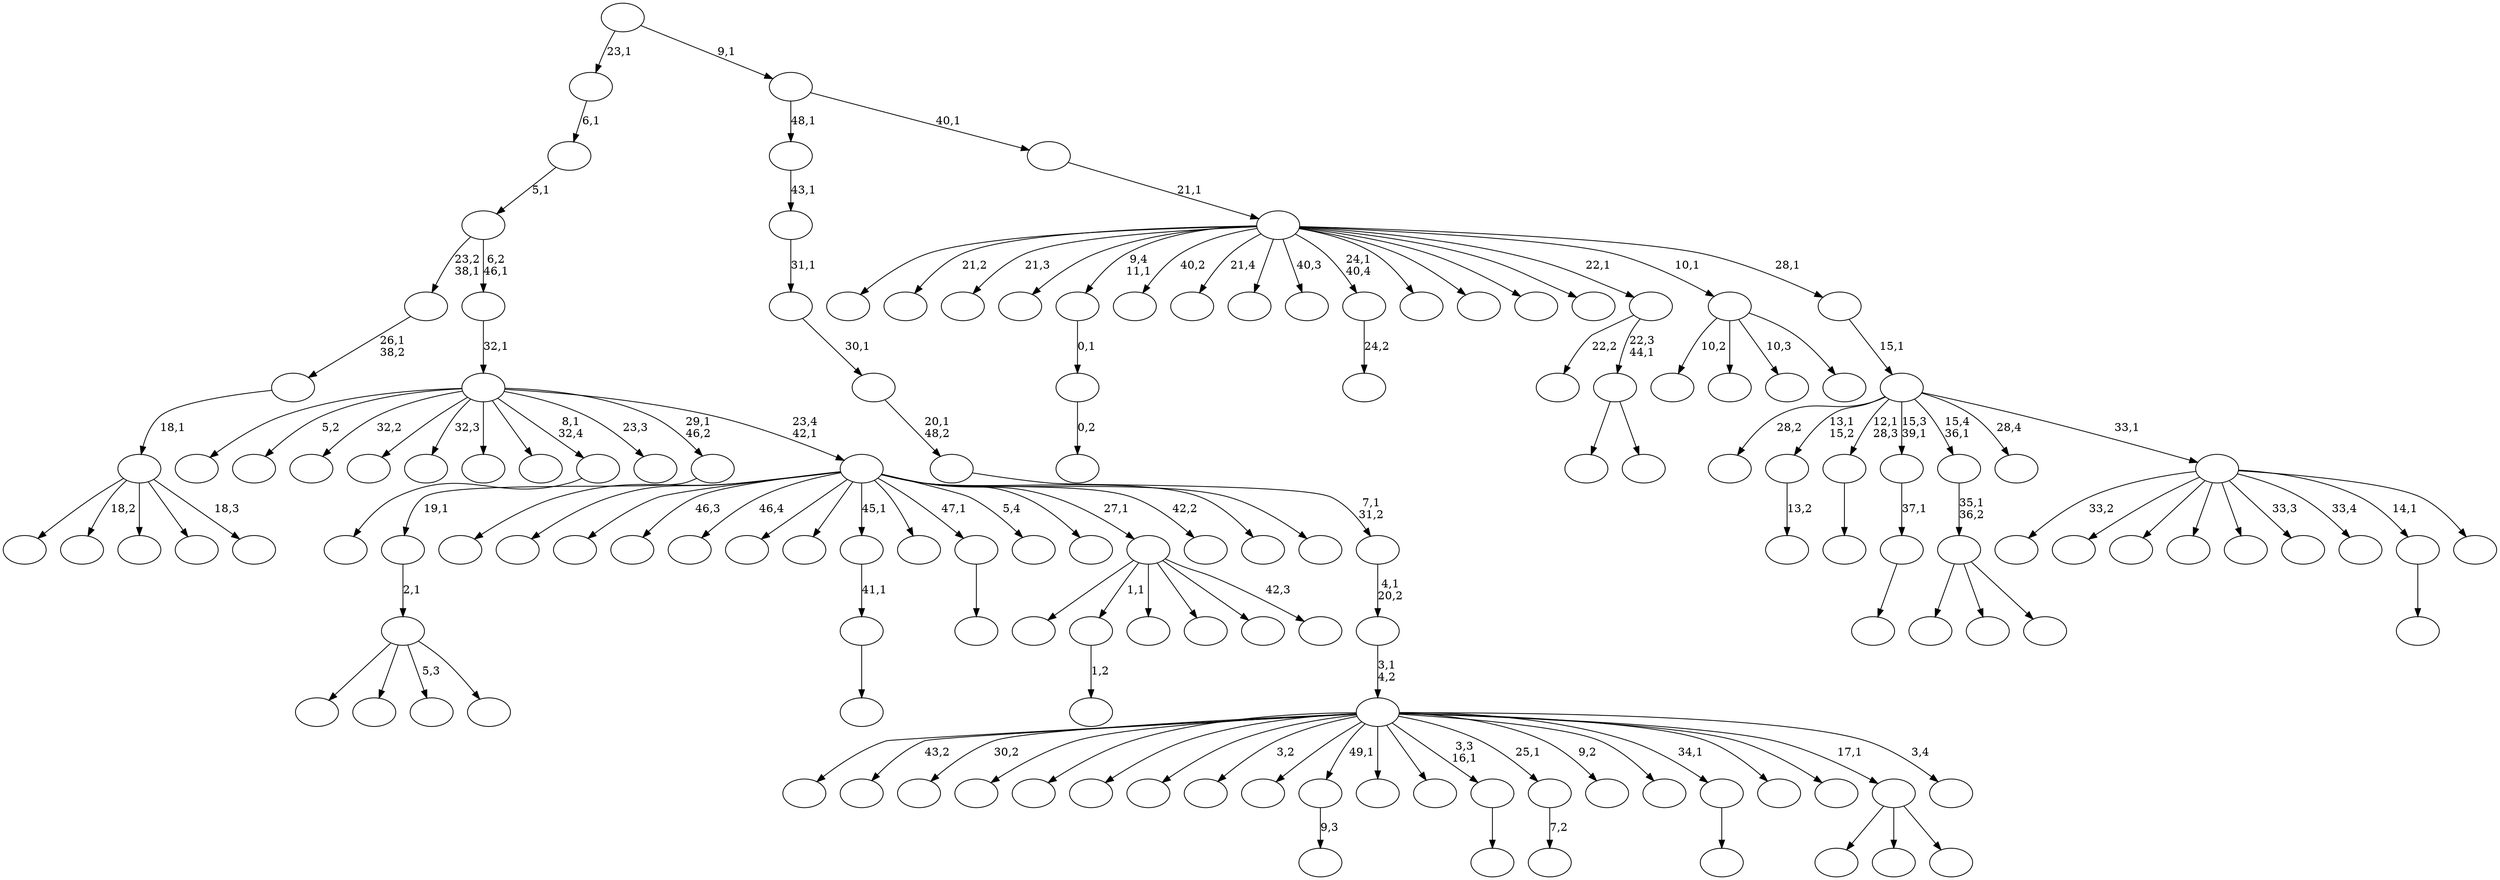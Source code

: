 digraph T {
	150 [label=""]
	149 [label=""]
	148 [label=""]
	147 [label=""]
	146 [label=""]
	145 [label=""]
	144 [label=""]
	143 [label=""]
	142 [label=""]
	141 [label=""]
	140 [label=""]
	139 [label=""]
	138 [label=""]
	137 [label=""]
	136 [label=""]
	135 [label=""]
	134 [label=""]
	133 [label=""]
	132 [label=""]
	131 [label=""]
	130 [label=""]
	129 [label=""]
	128 [label=""]
	127 [label=""]
	126 [label=""]
	125 [label=""]
	124 [label=""]
	123 [label=""]
	122 [label=""]
	121 [label=""]
	120 [label=""]
	119 [label=""]
	118 [label=""]
	117 [label=""]
	116 [label=""]
	115 [label=""]
	114 [label=""]
	113 [label=""]
	112 [label=""]
	111 [label=""]
	110 [label=""]
	109 [label=""]
	108 [label=""]
	107 [label=""]
	106 [label=""]
	105 [label=""]
	104 [label=""]
	103 [label=""]
	102 [label=""]
	101 [label=""]
	100 [label=""]
	99 [label=""]
	98 [label=""]
	97 [label=""]
	96 [label=""]
	95 [label=""]
	94 [label=""]
	93 [label=""]
	92 [label=""]
	91 [label=""]
	90 [label=""]
	89 [label=""]
	88 [label=""]
	87 [label=""]
	86 [label=""]
	85 [label=""]
	84 [label=""]
	83 [label=""]
	82 [label=""]
	81 [label=""]
	80 [label=""]
	79 [label=""]
	78 [label=""]
	77 [label=""]
	76 [label=""]
	75 [label=""]
	74 [label=""]
	73 [label=""]
	72 [label=""]
	71 [label=""]
	70 [label=""]
	69 [label=""]
	68 [label=""]
	67 [label=""]
	66 [label=""]
	65 [label=""]
	64 [label=""]
	63 [label=""]
	62 [label=""]
	61 [label=""]
	60 [label=""]
	59 [label=""]
	58 [label=""]
	57 [label=""]
	56 [label=""]
	55 [label=""]
	54 [label=""]
	53 [label=""]
	52 [label=""]
	51 [label=""]
	50 [label=""]
	49 [label=""]
	48 [label=""]
	47 [label=""]
	46 [label=""]
	45 [label=""]
	44 [label=""]
	43 [label=""]
	42 [label=""]
	41 [label=""]
	40 [label=""]
	39 [label=""]
	38 [label=""]
	37 [label=""]
	36 [label=""]
	35 [label=""]
	34 [label=""]
	33 [label=""]
	32 [label=""]
	31 [label=""]
	30 [label=""]
	29 [label=""]
	28 [label=""]
	27 [label=""]
	26 [label=""]
	25 [label=""]
	24 [label=""]
	23 [label=""]
	22 [label=""]
	21 [label=""]
	20 [label=""]
	19 [label=""]
	18 [label=""]
	17 [label=""]
	16 [label=""]
	15 [label=""]
	14 [label=""]
	13 [label=""]
	12 [label=""]
	11 [label=""]
	10 [label=""]
	9 [label=""]
	8 [label=""]
	7 [label=""]
	6 [label=""]
	5 [label=""]
	4 [label=""]
	3 [label=""]
	2 [label=""]
	1 [label=""]
	0 [label=""]
	138 -> 139 [label="13,2"]
	118 -> 119 [label="0,2"]
	117 -> 118 [label="0,1"]
	114 -> 115 [label="9,3"]
	111 -> 112 [label=""]
	109 -> 110 [label=""]
	108 -> 109 [label="37,1"]
	102 -> 103 [label=""]
	100 -> 101 [label="7,2"]
	94 -> 133 [label=""]
	94 -> 128 [label=""]
	94 -> 95 [label=""]
	93 -> 94 [label="35,1\n36,2"]
	89 -> 90 [label=""]
	85 -> 86 [label="1,2"]
	79 -> 80 [label="24,2"]
	74 -> 75 [label=""]
	72 -> 73 [label=""]
	71 -> 72 [label="41,1"]
	63 -> 106 [label=""]
	63 -> 92 [label=""]
	63 -> 64 [label=""]
	61 -> 62 [label=""]
	50 -> 130 [label=""]
	50 -> 65 [label=""]
	50 -> 58 [label="5,3"]
	50 -> 51 [label=""]
	49 -> 50 [label="2,1"]
	48 -> 49 [label="19,1"]
	45 -> 126 [label=""]
	45 -> 120 [label="18,2"]
	45 -> 59 [label=""]
	45 -> 47 [label=""]
	45 -> 46 [label="18,3"]
	44 -> 45 [label="18,1"]
	43 -> 44 [label="26,1\n38,2"]
	34 -> 35 [label=""]
	32 -> 40 [label=""]
	32 -> 33 [label=""]
	31 -> 122 [label="22,2"]
	31 -> 32 [label="22,3\n44,1"]
	29 -> 125 [label=""]
	29 -> 85 [label="1,1"]
	29 -> 84 [label=""]
	29 -> 56 [label=""]
	29 -> 41 [label=""]
	29 -> 30 [label="42,3"]
	25 -> 67 [label="10,2"]
	25 -> 42 [label=""]
	25 -> 27 [label="10,3"]
	25 -> 26 [label=""]
	22 -> 148 [label=""]
	22 -> 145 [label=""]
	22 -> 141 [label=""]
	22 -> 105 [label="46,3"]
	22 -> 104 [label="46,4"]
	22 -> 82 [label=""]
	22 -> 76 [label=""]
	22 -> 71 [label="45,1"]
	22 -> 69 [label=""]
	22 -> 61 [label="47,1"]
	22 -> 54 [label="5,4"]
	22 -> 36 [label=""]
	22 -> 29 [label="27,1"]
	22 -> 28 [label="42,2"]
	22 -> 24 [label=""]
	22 -> 23 [label=""]
	21 -> 144 [label=""]
	21 -> 131 [label="5,2"]
	21 -> 127 [label="32,2"]
	21 -> 123 [label=""]
	21 -> 98 [label="32,3"]
	21 -> 88 [label=""]
	21 -> 87 [label=""]
	21 -> 74 [label="8,1\n32,4"]
	21 -> 70 [label="23,3"]
	21 -> 48 [label="29,1\n46,2"]
	21 -> 22 [label="23,4\n42,1"]
	20 -> 21 [label="32,1"]
	19 -> 43 [label="23,2\n38,1"]
	19 -> 20 [label="6,2\n46,1"]
	18 -> 19 [label="5,1"]
	17 -> 18 [label="6,1"]
	15 -> 150 [label=""]
	15 -> 149 [label="43,2"]
	15 -> 140 [label="30,2"]
	15 -> 137 [label=""]
	15 -> 135 [label=""]
	15 -> 134 [label=""]
	15 -> 132 [label=""]
	15 -> 129 [label="3,2"]
	15 -> 124 [label=""]
	15 -> 114 [label="49,1"]
	15 -> 113 [label=""]
	15 -> 107 [label=""]
	15 -> 102 [label="3,3\n16,1"]
	15 -> 100 [label="25,1"]
	15 -> 99 [label="9,2"]
	15 -> 91 [label=""]
	15 -> 89 [label="34,1"]
	15 -> 83 [label=""]
	15 -> 78 [label=""]
	15 -> 63 [label="17,1"]
	15 -> 16 [label="3,4"]
	14 -> 15 [label="3,1\n4,2"]
	13 -> 14 [label="4,1\n20,2"]
	12 -> 13 [label="7,1\n31,2"]
	11 -> 12 [label="20,1\n48,2"]
	10 -> 11 [label="30,1"]
	9 -> 10 [label="31,1"]
	8 -> 9 [label="43,1"]
	6 -> 142 [label="33,2"]
	6 -> 68 [label=""]
	6 -> 57 [label=""]
	6 -> 55 [label=""]
	6 -> 53 [label=""]
	6 -> 39 [label="33,3"]
	6 -> 38 [label="33,4"]
	6 -> 34 [label="14,1"]
	6 -> 7 [label=""]
	5 -> 147 [label="28,2"]
	5 -> 138 [label="13,1\n15,2"]
	5 -> 111 [label="12,1\n28,3"]
	5 -> 108 [label="15,3\n39,1"]
	5 -> 93 [label="15,4\n36,1"]
	5 -> 37 [label="28,4"]
	5 -> 6 [label="33,1"]
	4 -> 5 [label="15,1"]
	3 -> 146 [label=""]
	3 -> 143 [label="21,2"]
	3 -> 136 [label="21,3"]
	3 -> 121 [label=""]
	3 -> 117 [label="9,4\n11,1"]
	3 -> 116 [label="40,2"]
	3 -> 97 [label="21,4"]
	3 -> 96 [label=""]
	3 -> 81 [label="40,3"]
	3 -> 79 [label="24,1\n40,4"]
	3 -> 77 [label=""]
	3 -> 66 [label=""]
	3 -> 60 [label=""]
	3 -> 52 [label=""]
	3 -> 31 [label="22,1"]
	3 -> 25 [label="10,1"]
	3 -> 4 [label="28,1"]
	2 -> 3 [label="21,1"]
	1 -> 8 [label="48,1"]
	1 -> 2 [label="40,1"]
	0 -> 17 [label="23,1"]
	0 -> 1 [label="9,1"]
}
